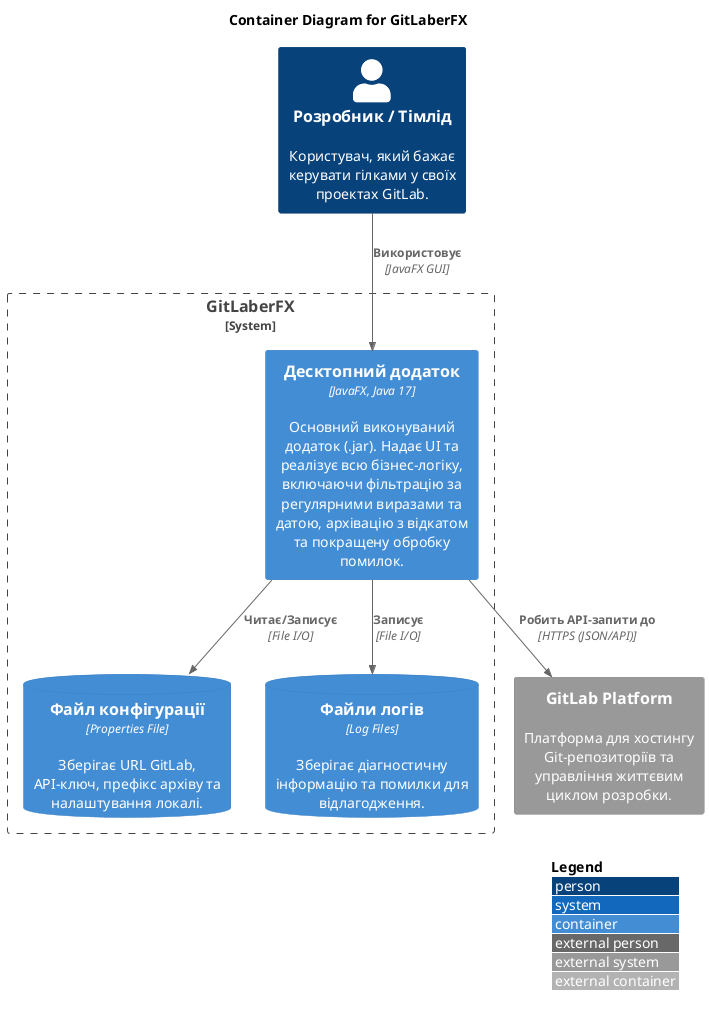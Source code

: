 @startuml
!include <C4/C4_Container>

LAYOUT_WITH_LEGEND()

title Container Diagram for GitLaberFX

Person(user, "Розробник / Тімлід", "Користувач, який бажає керувати гілками у своїх проектах GitLab.")
System_Ext(gitlab, "GitLab Platform", "Платформа для хостингу Git-репозиторіїв та управління життєвим циклом розробки.")

System_Boundary(c1, "GitLaberFX") {
    Container(app, "Десктопний додаток", "JavaFX, Java 17", "Основний виконуваний додаток (.jar). Надає UI та реалізує всю бізнес-логіку, включаючи фільтрацію за регулярними виразами та датою, архівацію з відкатом та покращену обробку помилок.")

    ContainerDb(config, "Файл конфігурації", "Properties File", "Зберігає URL GitLab, API-ключ, префікс архіву та налаштування локалі.")

    ContainerDb(logs, "Файли логів", "Log Files", "Зберігає діагностичну інформацію та помилки для відлагодження.")
}

Rel(user, app, "Використовує", "JavaFX GUI")

Rel(app, gitlab, "Робить API-запити до", "HTTPS (JSON/API)")

Rel(app, config, "Читає/Записує", "File I/O")
Rel(app, logs, "Записує", "File I/O")

@enduml
